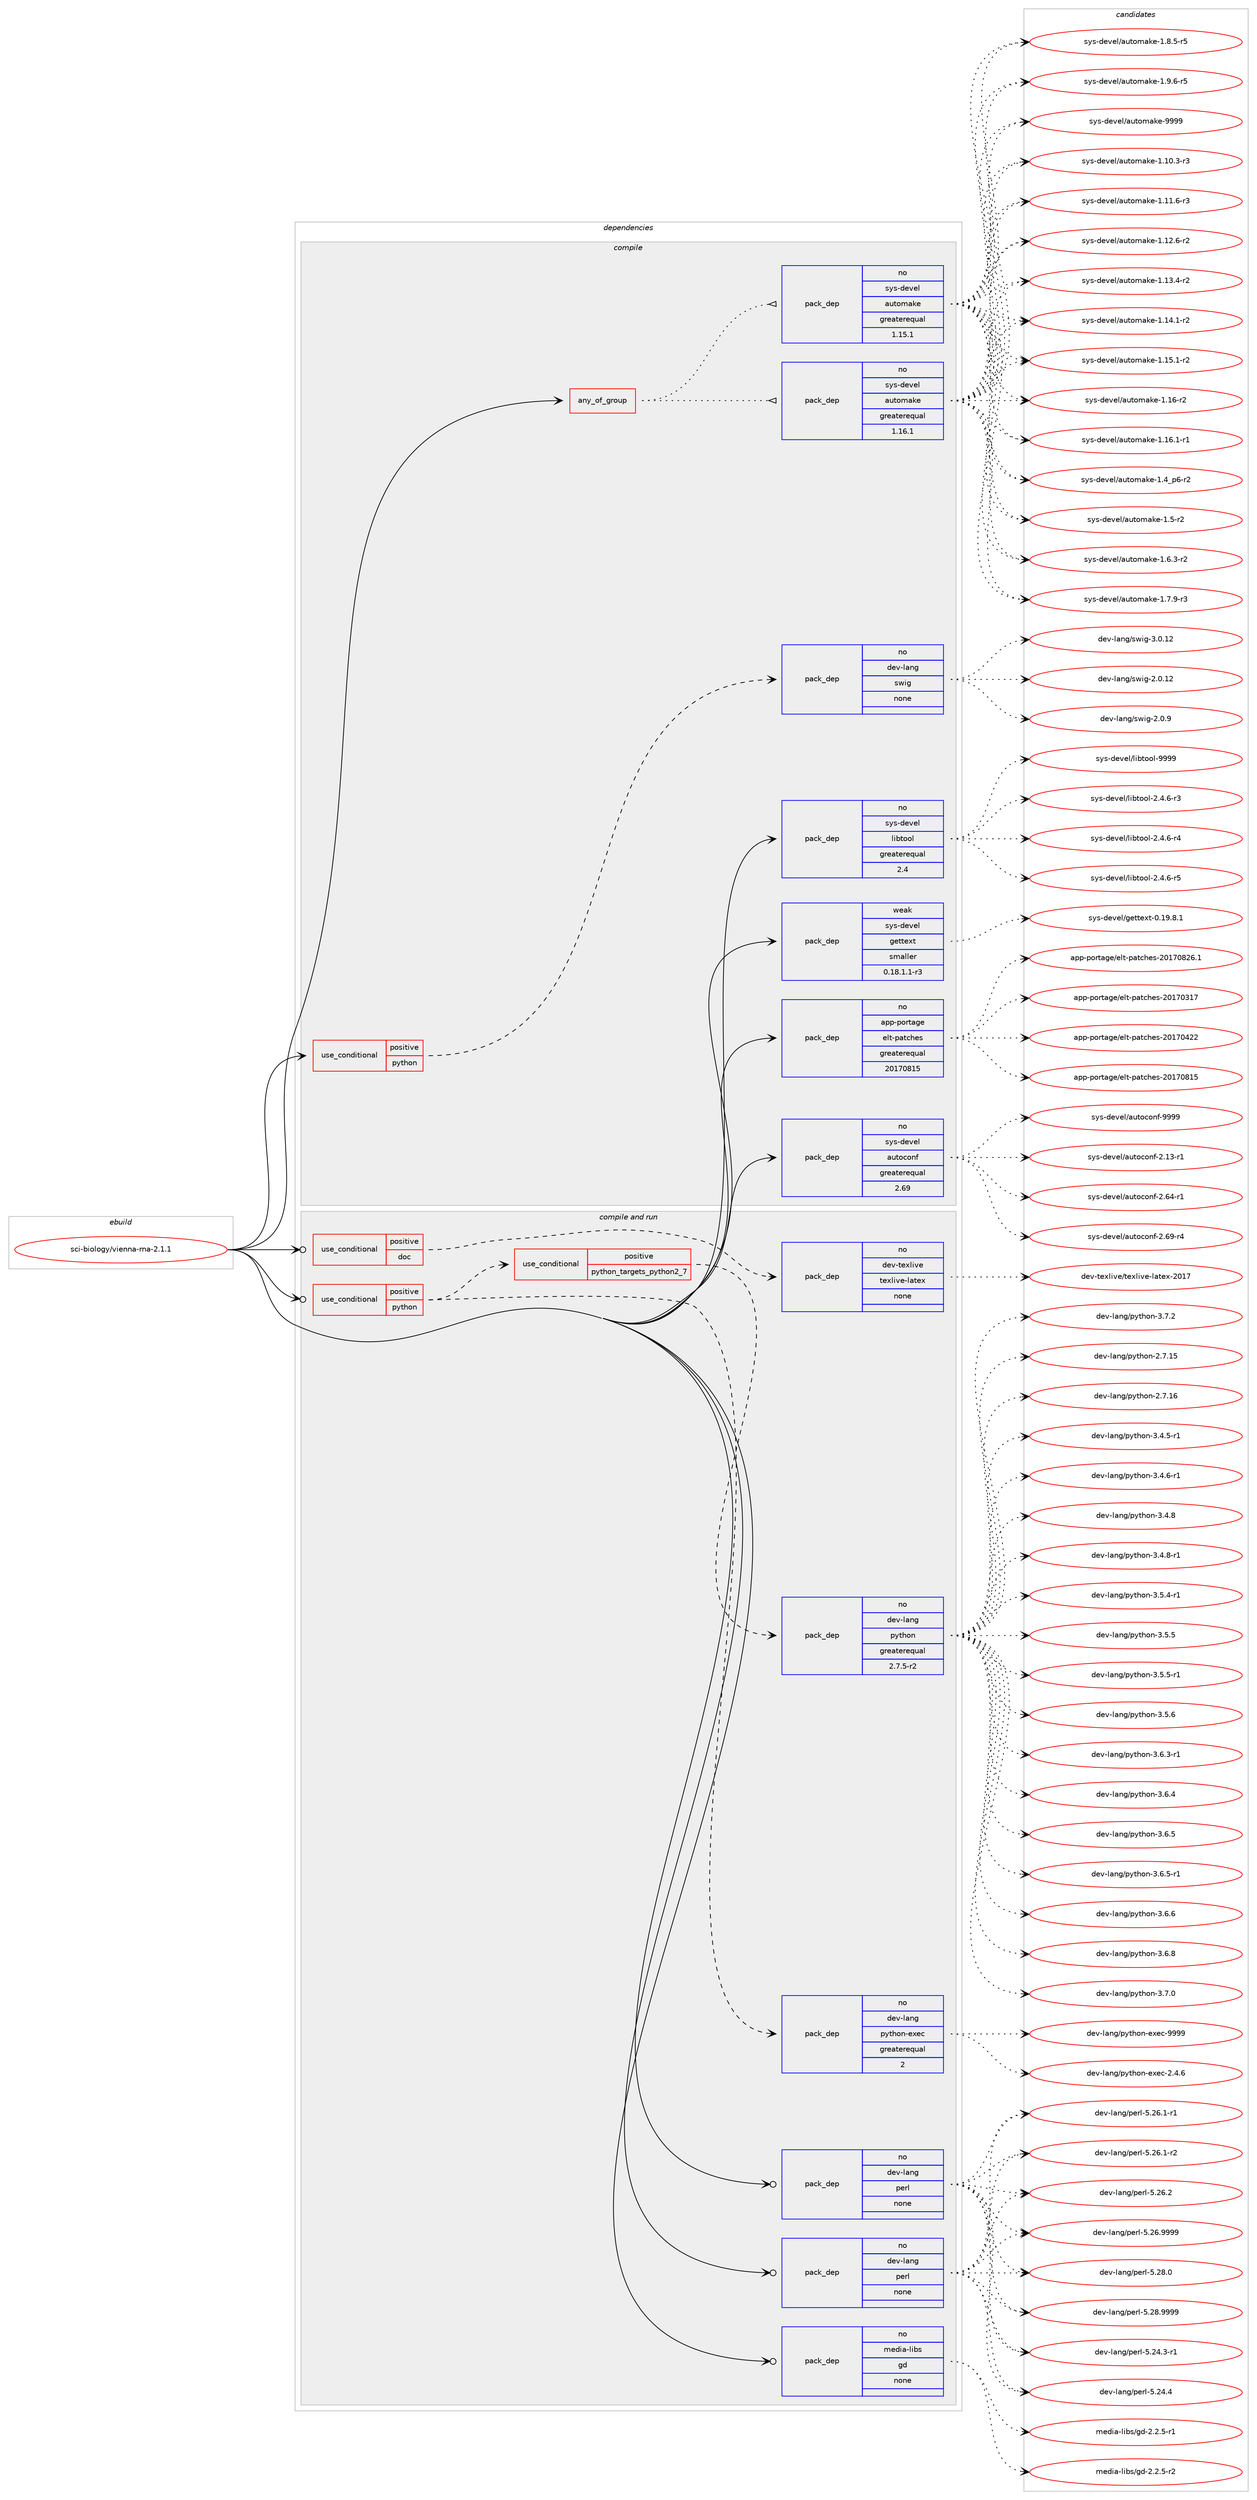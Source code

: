 digraph prolog {

# *************
# Graph options
# *************

newrank=true;
concentrate=true;
compound=true;
graph [rankdir=LR,fontname=Helvetica,fontsize=10,ranksep=1.5];#, ranksep=2.5, nodesep=0.2];
edge  [arrowhead=vee];
node  [fontname=Helvetica,fontsize=10];

# **********
# The ebuild
# **********

subgraph cluster_leftcol {
color=gray;
rank=same;
label=<<i>ebuild</i>>;
id [label="sci-biology/vienna-rna-2.1.1", color=red, width=4, href="../sci-biology/vienna-rna-2.1.1.svg"];
}

# ****************
# The dependencies
# ****************

subgraph cluster_midcol {
color=gray;
label=<<i>dependencies</i>>;
subgraph cluster_compile {
fillcolor="#eeeeee";
style=filled;
label=<<i>compile</i>>;
subgraph any26775 {
dependency1687080 [label=<<TABLE BORDER="0" CELLBORDER="1" CELLSPACING="0" CELLPADDING="4"><TR><TD CELLPADDING="10">any_of_group</TD></TR></TABLE>>, shape=none, color=red];subgraph pack1207251 {
dependency1687081 [label=<<TABLE BORDER="0" CELLBORDER="1" CELLSPACING="0" CELLPADDING="4" WIDTH="220"><TR><TD ROWSPAN="6" CELLPADDING="30">pack_dep</TD></TR><TR><TD WIDTH="110">no</TD></TR><TR><TD>sys-devel</TD></TR><TR><TD>automake</TD></TR><TR><TD>greaterequal</TD></TR><TR><TD>1.16.1</TD></TR></TABLE>>, shape=none, color=blue];
}
dependency1687080:e -> dependency1687081:w [weight=20,style="dotted",arrowhead="oinv"];
subgraph pack1207252 {
dependency1687082 [label=<<TABLE BORDER="0" CELLBORDER="1" CELLSPACING="0" CELLPADDING="4" WIDTH="220"><TR><TD ROWSPAN="6" CELLPADDING="30">pack_dep</TD></TR><TR><TD WIDTH="110">no</TD></TR><TR><TD>sys-devel</TD></TR><TR><TD>automake</TD></TR><TR><TD>greaterequal</TD></TR><TR><TD>1.15.1</TD></TR></TABLE>>, shape=none, color=blue];
}
dependency1687080:e -> dependency1687082:w [weight=20,style="dotted",arrowhead="oinv"];
}
id:e -> dependency1687080:w [weight=20,style="solid",arrowhead="vee"];
subgraph cond452206 {
dependency1687083 [label=<<TABLE BORDER="0" CELLBORDER="1" CELLSPACING="0" CELLPADDING="4"><TR><TD ROWSPAN="3" CELLPADDING="10">use_conditional</TD></TR><TR><TD>positive</TD></TR><TR><TD>python</TD></TR></TABLE>>, shape=none, color=red];
subgraph pack1207253 {
dependency1687084 [label=<<TABLE BORDER="0" CELLBORDER="1" CELLSPACING="0" CELLPADDING="4" WIDTH="220"><TR><TD ROWSPAN="6" CELLPADDING="30">pack_dep</TD></TR><TR><TD WIDTH="110">no</TD></TR><TR><TD>dev-lang</TD></TR><TR><TD>swig</TD></TR><TR><TD>none</TD></TR><TR><TD></TD></TR></TABLE>>, shape=none, color=blue];
}
dependency1687083:e -> dependency1687084:w [weight=20,style="dashed",arrowhead="vee"];
}
id:e -> dependency1687083:w [weight=20,style="solid",arrowhead="vee"];
subgraph pack1207254 {
dependency1687085 [label=<<TABLE BORDER="0" CELLBORDER="1" CELLSPACING="0" CELLPADDING="4" WIDTH="220"><TR><TD ROWSPAN="6" CELLPADDING="30">pack_dep</TD></TR><TR><TD WIDTH="110">no</TD></TR><TR><TD>app-portage</TD></TR><TR><TD>elt-patches</TD></TR><TR><TD>greaterequal</TD></TR><TR><TD>20170815</TD></TR></TABLE>>, shape=none, color=blue];
}
id:e -> dependency1687085:w [weight=20,style="solid",arrowhead="vee"];
subgraph pack1207255 {
dependency1687086 [label=<<TABLE BORDER="0" CELLBORDER="1" CELLSPACING="0" CELLPADDING="4" WIDTH="220"><TR><TD ROWSPAN="6" CELLPADDING="30">pack_dep</TD></TR><TR><TD WIDTH="110">no</TD></TR><TR><TD>sys-devel</TD></TR><TR><TD>autoconf</TD></TR><TR><TD>greaterequal</TD></TR><TR><TD>2.69</TD></TR></TABLE>>, shape=none, color=blue];
}
id:e -> dependency1687086:w [weight=20,style="solid",arrowhead="vee"];
subgraph pack1207256 {
dependency1687087 [label=<<TABLE BORDER="0" CELLBORDER="1" CELLSPACING="0" CELLPADDING="4" WIDTH="220"><TR><TD ROWSPAN="6" CELLPADDING="30">pack_dep</TD></TR><TR><TD WIDTH="110">no</TD></TR><TR><TD>sys-devel</TD></TR><TR><TD>libtool</TD></TR><TR><TD>greaterequal</TD></TR><TR><TD>2.4</TD></TR></TABLE>>, shape=none, color=blue];
}
id:e -> dependency1687087:w [weight=20,style="solid",arrowhead="vee"];
subgraph pack1207257 {
dependency1687088 [label=<<TABLE BORDER="0" CELLBORDER="1" CELLSPACING="0" CELLPADDING="4" WIDTH="220"><TR><TD ROWSPAN="6" CELLPADDING="30">pack_dep</TD></TR><TR><TD WIDTH="110">weak</TD></TR><TR><TD>sys-devel</TD></TR><TR><TD>gettext</TD></TR><TR><TD>smaller</TD></TR><TR><TD>0.18.1.1-r3</TD></TR></TABLE>>, shape=none, color=blue];
}
id:e -> dependency1687088:w [weight=20,style="solid",arrowhead="vee"];
}
subgraph cluster_compileandrun {
fillcolor="#eeeeee";
style=filled;
label=<<i>compile and run</i>>;
subgraph cond452207 {
dependency1687089 [label=<<TABLE BORDER="0" CELLBORDER="1" CELLSPACING="0" CELLPADDING="4"><TR><TD ROWSPAN="3" CELLPADDING="10">use_conditional</TD></TR><TR><TD>positive</TD></TR><TR><TD>doc</TD></TR></TABLE>>, shape=none, color=red];
subgraph pack1207258 {
dependency1687090 [label=<<TABLE BORDER="0" CELLBORDER="1" CELLSPACING="0" CELLPADDING="4" WIDTH="220"><TR><TD ROWSPAN="6" CELLPADDING="30">pack_dep</TD></TR><TR><TD WIDTH="110">no</TD></TR><TR><TD>dev-texlive</TD></TR><TR><TD>texlive-latex</TD></TR><TR><TD>none</TD></TR><TR><TD></TD></TR></TABLE>>, shape=none, color=blue];
}
dependency1687089:e -> dependency1687090:w [weight=20,style="dashed",arrowhead="vee"];
}
id:e -> dependency1687089:w [weight=20,style="solid",arrowhead="odotvee"];
subgraph cond452208 {
dependency1687091 [label=<<TABLE BORDER="0" CELLBORDER="1" CELLSPACING="0" CELLPADDING="4"><TR><TD ROWSPAN="3" CELLPADDING="10">use_conditional</TD></TR><TR><TD>positive</TD></TR><TR><TD>python</TD></TR></TABLE>>, shape=none, color=red];
subgraph cond452209 {
dependency1687092 [label=<<TABLE BORDER="0" CELLBORDER="1" CELLSPACING="0" CELLPADDING="4"><TR><TD ROWSPAN="3" CELLPADDING="10">use_conditional</TD></TR><TR><TD>positive</TD></TR><TR><TD>python_targets_python2_7</TD></TR></TABLE>>, shape=none, color=red];
subgraph pack1207259 {
dependency1687093 [label=<<TABLE BORDER="0" CELLBORDER="1" CELLSPACING="0" CELLPADDING="4" WIDTH="220"><TR><TD ROWSPAN="6" CELLPADDING="30">pack_dep</TD></TR><TR><TD WIDTH="110">no</TD></TR><TR><TD>dev-lang</TD></TR><TR><TD>python</TD></TR><TR><TD>greaterequal</TD></TR><TR><TD>2.7.5-r2</TD></TR></TABLE>>, shape=none, color=blue];
}
dependency1687092:e -> dependency1687093:w [weight=20,style="dashed",arrowhead="vee"];
}
dependency1687091:e -> dependency1687092:w [weight=20,style="dashed",arrowhead="vee"];
subgraph pack1207260 {
dependency1687094 [label=<<TABLE BORDER="0" CELLBORDER="1" CELLSPACING="0" CELLPADDING="4" WIDTH="220"><TR><TD ROWSPAN="6" CELLPADDING="30">pack_dep</TD></TR><TR><TD WIDTH="110">no</TD></TR><TR><TD>dev-lang</TD></TR><TR><TD>python-exec</TD></TR><TR><TD>greaterequal</TD></TR><TR><TD>2</TD></TR></TABLE>>, shape=none, color=blue];
}
dependency1687091:e -> dependency1687094:w [weight=20,style="dashed",arrowhead="vee"];
}
id:e -> dependency1687091:w [weight=20,style="solid",arrowhead="odotvee"];
subgraph pack1207261 {
dependency1687095 [label=<<TABLE BORDER="0" CELLBORDER="1" CELLSPACING="0" CELLPADDING="4" WIDTH="220"><TR><TD ROWSPAN="6" CELLPADDING="30">pack_dep</TD></TR><TR><TD WIDTH="110">no</TD></TR><TR><TD>dev-lang</TD></TR><TR><TD>perl</TD></TR><TR><TD>none</TD></TR><TR><TD></TD></TR></TABLE>>, shape=none, color=blue];
}
id:e -> dependency1687095:w [weight=20,style="solid",arrowhead="odotvee"];
subgraph pack1207262 {
dependency1687096 [label=<<TABLE BORDER="0" CELLBORDER="1" CELLSPACING="0" CELLPADDING="4" WIDTH="220"><TR><TD ROWSPAN="6" CELLPADDING="30">pack_dep</TD></TR><TR><TD WIDTH="110">no</TD></TR><TR><TD>dev-lang</TD></TR><TR><TD>perl</TD></TR><TR><TD>none</TD></TR><TR><TD></TD></TR></TABLE>>, shape=none, color=blue];
}
id:e -> dependency1687096:w [weight=20,style="solid",arrowhead="odotvee"];
subgraph pack1207263 {
dependency1687097 [label=<<TABLE BORDER="0" CELLBORDER="1" CELLSPACING="0" CELLPADDING="4" WIDTH="220"><TR><TD ROWSPAN="6" CELLPADDING="30">pack_dep</TD></TR><TR><TD WIDTH="110">no</TD></TR><TR><TD>media-libs</TD></TR><TR><TD>gd</TD></TR><TR><TD>none</TD></TR><TR><TD></TD></TR></TABLE>>, shape=none, color=blue];
}
id:e -> dependency1687097:w [weight=20,style="solid",arrowhead="odotvee"];
}
subgraph cluster_run {
fillcolor="#eeeeee";
style=filled;
label=<<i>run</i>>;
}
}

# **************
# The candidates
# **************

subgraph cluster_choices {
rank=same;
color=gray;
label=<<i>candidates</i>>;

subgraph choice1207251 {
color=black;
nodesep=1;
choice11512111545100101118101108479711711611110997107101454946494846514511451 [label="sys-devel/automake-1.10.3-r3", color=red, width=4,href="../sys-devel/automake-1.10.3-r3.svg"];
choice11512111545100101118101108479711711611110997107101454946494946544511451 [label="sys-devel/automake-1.11.6-r3", color=red, width=4,href="../sys-devel/automake-1.11.6-r3.svg"];
choice11512111545100101118101108479711711611110997107101454946495046544511450 [label="sys-devel/automake-1.12.6-r2", color=red, width=4,href="../sys-devel/automake-1.12.6-r2.svg"];
choice11512111545100101118101108479711711611110997107101454946495146524511450 [label="sys-devel/automake-1.13.4-r2", color=red, width=4,href="../sys-devel/automake-1.13.4-r2.svg"];
choice11512111545100101118101108479711711611110997107101454946495246494511450 [label="sys-devel/automake-1.14.1-r2", color=red, width=4,href="../sys-devel/automake-1.14.1-r2.svg"];
choice11512111545100101118101108479711711611110997107101454946495346494511450 [label="sys-devel/automake-1.15.1-r2", color=red, width=4,href="../sys-devel/automake-1.15.1-r2.svg"];
choice1151211154510010111810110847971171161111099710710145494649544511450 [label="sys-devel/automake-1.16-r2", color=red, width=4,href="../sys-devel/automake-1.16-r2.svg"];
choice11512111545100101118101108479711711611110997107101454946495446494511449 [label="sys-devel/automake-1.16.1-r1", color=red, width=4,href="../sys-devel/automake-1.16.1-r1.svg"];
choice115121115451001011181011084797117116111109971071014549465295112544511450 [label="sys-devel/automake-1.4_p6-r2", color=red, width=4,href="../sys-devel/automake-1.4_p6-r2.svg"];
choice11512111545100101118101108479711711611110997107101454946534511450 [label="sys-devel/automake-1.5-r2", color=red, width=4,href="../sys-devel/automake-1.5-r2.svg"];
choice115121115451001011181011084797117116111109971071014549465446514511450 [label="sys-devel/automake-1.6.3-r2", color=red, width=4,href="../sys-devel/automake-1.6.3-r2.svg"];
choice115121115451001011181011084797117116111109971071014549465546574511451 [label="sys-devel/automake-1.7.9-r3", color=red, width=4,href="../sys-devel/automake-1.7.9-r3.svg"];
choice115121115451001011181011084797117116111109971071014549465646534511453 [label="sys-devel/automake-1.8.5-r5", color=red, width=4,href="../sys-devel/automake-1.8.5-r5.svg"];
choice115121115451001011181011084797117116111109971071014549465746544511453 [label="sys-devel/automake-1.9.6-r5", color=red, width=4,href="../sys-devel/automake-1.9.6-r5.svg"];
choice115121115451001011181011084797117116111109971071014557575757 [label="sys-devel/automake-9999", color=red, width=4,href="../sys-devel/automake-9999.svg"];
dependency1687081:e -> choice11512111545100101118101108479711711611110997107101454946494846514511451:w [style=dotted,weight="100"];
dependency1687081:e -> choice11512111545100101118101108479711711611110997107101454946494946544511451:w [style=dotted,weight="100"];
dependency1687081:e -> choice11512111545100101118101108479711711611110997107101454946495046544511450:w [style=dotted,weight="100"];
dependency1687081:e -> choice11512111545100101118101108479711711611110997107101454946495146524511450:w [style=dotted,weight="100"];
dependency1687081:e -> choice11512111545100101118101108479711711611110997107101454946495246494511450:w [style=dotted,weight="100"];
dependency1687081:e -> choice11512111545100101118101108479711711611110997107101454946495346494511450:w [style=dotted,weight="100"];
dependency1687081:e -> choice1151211154510010111810110847971171161111099710710145494649544511450:w [style=dotted,weight="100"];
dependency1687081:e -> choice11512111545100101118101108479711711611110997107101454946495446494511449:w [style=dotted,weight="100"];
dependency1687081:e -> choice115121115451001011181011084797117116111109971071014549465295112544511450:w [style=dotted,weight="100"];
dependency1687081:e -> choice11512111545100101118101108479711711611110997107101454946534511450:w [style=dotted,weight="100"];
dependency1687081:e -> choice115121115451001011181011084797117116111109971071014549465446514511450:w [style=dotted,weight="100"];
dependency1687081:e -> choice115121115451001011181011084797117116111109971071014549465546574511451:w [style=dotted,weight="100"];
dependency1687081:e -> choice115121115451001011181011084797117116111109971071014549465646534511453:w [style=dotted,weight="100"];
dependency1687081:e -> choice115121115451001011181011084797117116111109971071014549465746544511453:w [style=dotted,weight="100"];
dependency1687081:e -> choice115121115451001011181011084797117116111109971071014557575757:w [style=dotted,weight="100"];
}
subgraph choice1207252 {
color=black;
nodesep=1;
choice11512111545100101118101108479711711611110997107101454946494846514511451 [label="sys-devel/automake-1.10.3-r3", color=red, width=4,href="../sys-devel/automake-1.10.3-r3.svg"];
choice11512111545100101118101108479711711611110997107101454946494946544511451 [label="sys-devel/automake-1.11.6-r3", color=red, width=4,href="../sys-devel/automake-1.11.6-r3.svg"];
choice11512111545100101118101108479711711611110997107101454946495046544511450 [label="sys-devel/automake-1.12.6-r2", color=red, width=4,href="../sys-devel/automake-1.12.6-r2.svg"];
choice11512111545100101118101108479711711611110997107101454946495146524511450 [label="sys-devel/automake-1.13.4-r2", color=red, width=4,href="../sys-devel/automake-1.13.4-r2.svg"];
choice11512111545100101118101108479711711611110997107101454946495246494511450 [label="sys-devel/automake-1.14.1-r2", color=red, width=4,href="../sys-devel/automake-1.14.1-r2.svg"];
choice11512111545100101118101108479711711611110997107101454946495346494511450 [label="sys-devel/automake-1.15.1-r2", color=red, width=4,href="../sys-devel/automake-1.15.1-r2.svg"];
choice1151211154510010111810110847971171161111099710710145494649544511450 [label="sys-devel/automake-1.16-r2", color=red, width=4,href="../sys-devel/automake-1.16-r2.svg"];
choice11512111545100101118101108479711711611110997107101454946495446494511449 [label="sys-devel/automake-1.16.1-r1", color=red, width=4,href="../sys-devel/automake-1.16.1-r1.svg"];
choice115121115451001011181011084797117116111109971071014549465295112544511450 [label="sys-devel/automake-1.4_p6-r2", color=red, width=4,href="../sys-devel/automake-1.4_p6-r2.svg"];
choice11512111545100101118101108479711711611110997107101454946534511450 [label="sys-devel/automake-1.5-r2", color=red, width=4,href="../sys-devel/automake-1.5-r2.svg"];
choice115121115451001011181011084797117116111109971071014549465446514511450 [label="sys-devel/automake-1.6.3-r2", color=red, width=4,href="../sys-devel/automake-1.6.3-r2.svg"];
choice115121115451001011181011084797117116111109971071014549465546574511451 [label="sys-devel/automake-1.7.9-r3", color=red, width=4,href="../sys-devel/automake-1.7.9-r3.svg"];
choice115121115451001011181011084797117116111109971071014549465646534511453 [label="sys-devel/automake-1.8.5-r5", color=red, width=4,href="../sys-devel/automake-1.8.5-r5.svg"];
choice115121115451001011181011084797117116111109971071014549465746544511453 [label="sys-devel/automake-1.9.6-r5", color=red, width=4,href="../sys-devel/automake-1.9.6-r5.svg"];
choice115121115451001011181011084797117116111109971071014557575757 [label="sys-devel/automake-9999", color=red, width=4,href="../sys-devel/automake-9999.svg"];
dependency1687082:e -> choice11512111545100101118101108479711711611110997107101454946494846514511451:w [style=dotted,weight="100"];
dependency1687082:e -> choice11512111545100101118101108479711711611110997107101454946494946544511451:w [style=dotted,weight="100"];
dependency1687082:e -> choice11512111545100101118101108479711711611110997107101454946495046544511450:w [style=dotted,weight="100"];
dependency1687082:e -> choice11512111545100101118101108479711711611110997107101454946495146524511450:w [style=dotted,weight="100"];
dependency1687082:e -> choice11512111545100101118101108479711711611110997107101454946495246494511450:w [style=dotted,weight="100"];
dependency1687082:e -> choice11512111545100101118101108479711711611110997107101454946495346494511450:w [style=dotted,weight="100"];
dependency1687082:e -> choice1151211154510010111810110847971171161111099710710145494649544511450:w [style=dotted,weight="100"];
dependency1687082:e -> choice11512111545100101118101108479711711611110997107101454946495446494511449:w [style=dotted,weight="100"];
dependency1687082:e -> choice115121115451001011181011084797117116111109971071014549465295112544511450:w [style=dotted,weight="100"];
dependency1687082:e -> choice11512111545100101118101108479711711611110997107101454946534511450:w [style=dotted,weight="100"];
dependency1687082:e -> choice115121115451001011181011084797117116111109971071014549465446514511450:w [style=dotted,weight="100"];
dependency1687082:e -> choice115121115451001011181011084797117116111109971071014549465546574511451:w [style=dotted,weight="100"];
dependency1687082:e -> choice115121115451001011181011084797117116111109971071014549465646534511453:w [style=dotted,weight="100"];
dependency1687082:e -> choice115121115451001011181011084797117116111109971071014549465746544511453:w [style=dotted,weight="100"];
dependency1687082:e -> choice115121115451001011181011084797117116111109971071014557575757:w [style=dotted,weight="100"];
}
subgraph choice1207253 {
color=black;
nodesep=1;
choice10010111845108971101034711511910510345504648464950 [label="dev-lang/swig-2.0.12", color=red, width=4,href="../dev-lang/swig-2.0.12.svg"];
choice100101118451089711010347115119105103455046484657 [label="dev-lang/swig-2.0.9", color=red, width=4,href="../dev-lang/swig-2.0.9.svg"];
choice10010111845108971101034711511910510345514648464950 [label="dev-lang/swig-3.0.12", color=red, width=4,href="../dev-lang/swig-3.0.12.svg"];
dependency1687084:e -> choice10010111845108971101034711511910510345504648464950:w [style=dotted,weight="100"];
dependency1687084:e -> choice100101118451089711010347115119105103455046484657:w [style=dotted,weight="100"];
dependency1687084:e -> choice10010111845108971101034711511910510345514648464950:w [style=dotted,weight="100"];
}
subgraph choice1207254 {
color=black;
nodesep=1;
choice97112112451121111141169710310147101108116451129711699104101115455048495548514955 [label="app-portage/elt-patches-20170317", color=red, width=4,href="../app-portage/elt-patches-20170317.svg"];
choice97112112451121111141169710310147101108116451129711699104101115455048495548525050 [label="app-portage/elt-patches-20170422", color=red, width=4,href="../app-portage/elt-patches-20170422.svg"];
choice97112112451121111141169710310147101108116451129711699104101115455048495548564953 [label="app-portage/elt-patches-20170815", color=red, width=4,href="../app-portage/elt-patches-20170815.svg"];
choice971121124511211111411697103101471011081164511297116991041011154550484955485650544649 [label="app-portage/elt-patches-20170826.1", color=red, width=4,href="../app-portage/elt-patches-20170826.1.svg"];
dependency1687085:e -> choice97112112451121111141169710310147101108116451129711699104101115455048495548514955:w [style=dotted,weight="100"];
dependency1687085:e -> choice97112112451121111141169710310147101108116451129711699104101115455048495548525050:w [style=dotted,weight="100"];
dependency1687085:e -> choice97112112451121111141169710310147101108116451129711699104101115455048495548564953:w [style=dotted,weight="100"];
dependency1687085:e -> choice971121124511211111411697103101471011081164511297116991041011154550484955485650544649:w [style=dotted,weight="100"];
}
subgraph choice1207255 {
color=black;
nodesep=1;
choice1151211154510010111810110847971171161119911111010245504649514511449 [label="sys-devel/autoconf-2.13-r1", color=red, width=4,href="../sys-devel/autoconf-2.13-r1.svg"];
choice1151211154510010111810110847971171161119911111010245504654524511449 [label="sys-devel/autoconf-2.64-r1", color=red, width=4,href="../sys-devel/autoconf-2.64-r1.svg"];
choice1151211154510010111810110847971171161119911111010245504654574511452 [label="sys-devel/autoconf-2.69-r4", color=red, width=4,href="../sys-devel/autoconf-2.69-r4.svg"];
choice115121115451001011181011084797117116111991111101024557575757 [label="sys-devel/autoconf-9999", color=red, width=4,href="../sys-devel/autoconf-9999.svg"];
dependency1687086:e -> choice1151211154510010111810110847971171161119911111010245504649514511449:w [style=dotted,weight="100"];
dependency1687086:e -> choice1151211154510010111810110847971171161119911111010245504654524511449:w [style=dotted,weight="100"];
dependency1687086:e -> choice1151211154510010111810110847971171161119911111010245504654574511452:w [style=dotted,weight="100"];
dependency1687086:e -> choice115121115451001011181011084797117116111991111101024557575757:w [style=dotted,weight="100"];
}
subgraph choice1207256 {
color=black;
nodesep=1;
choice1151211154510010111810110847108105981161111111084550465246544511451 [label="sys-devel/libtool-2.4.6-r3", color=red, width=4,href="../sys-devel/libtool-2.4.6-r3.svg"];
choice1151211154510010111810110847108105981161111111084550465246544511452 [label="sys-devel/libtool-2.4.6-r4", color=red, width=4,href="../sys-devel/libtool-2.4.6-r4.svg"];
choice1151211154510010111810110847108105981161111111084550465246544511453 [label="sys-devel/libtool-2.4.6-r5", color=red, width=4,href="../sys-devel/libtool-2.4.6-r5.svg"];
choice1151211154510010111810110847108105981161111111084557575757 [label="sys-devel/libtool-9999", color=red, width=4,href="../sys-devel/libtool-9999.svg"];
dependency1687087:e -> choice1151211154510010111810110847108105981161111111084550465246544511451:w [style=dotted,weight="100"];
dependency1687087:e -> choice1151211154510010111810110847108105981161111111084550465246544511452:w [style=dotted,weight="100"];
dependency1687087:e -> choice1151211154510010111810110847108105981161111111084550465246544511453:w [style=dotted,weight="100"];
dependency1687087:e -> choice1151211154510010111810110847108105981161111111084557575757:w [style=dotted,weight="100"];
}
subgraph choice1207257 {
color=black;
nodesep=1;
choice1151211154510010111810110847103101116116101120116454846495746564649 [label="sys-devel/gettext-0.19.8.1", color=red, width=4,href="../sys-devel/gettext-0.19.8.1.svg"];
dependency1687088:e -> choice1151211154510010111810110847103101116116101120116454846495746564649:w [style=dotted,weight="100"];
}
subgraph choice1207258 {
color=black;
nodesep=1;
choice100101118451161011201081051181014711610112010810511810145108971161011204550484955 [label="dev-texlive/texlive-latex-2017", color=red, width=4,href="../dev-texlive/texlive-latex-2017.svg"];
dependency1687090:e -> choice100101118451161011201081051181014711610112010810511810145108971161011204550484955:w [style=dotted,weight="100"];
}
subgraph choice1207259 {
color=black;
nodesep=1;
choice10010111845108971101034711212111610411111045504655464953 [label="dev-lang/python-2.7.15", color=red, width=4,href="../dev-lang/python-2.7.15.svg"];
choice10010111845108971101034711212111610411111045504655464954 [label="dev-lang/python-2.7.16", color=red, width=4,href="../dev-lang/python-2.7.16.svg"];
choice1001011184510897110103471121211161041111104551465246534511449 [label="dev-lang/python-3.4.5-r1", color=red, width=4,href="../dev-lang/python-3.4.5-r1.svg"];
choice1001011184510897110103471121211161041111104551465246544511449 [label="dev-lang/python-3.4.6-r1", color=red, width=4,href="../dev-lang/python-3.4.6-r1.svg"];
choice100101118451089711010347112121116104111110455146524656 [label="dev-lang/python-3.4.8", color=red, width=4,href="../dev-lang/python-3.4.8.svg"];
choice1001011184510897110103471121211161041111104551465246564511449 [label="dev-lang/python-3.4.8-r1", color=red, width=4,href="../dev-lang/python-3.4.8-r1.svg"];
choice1001011184510897110103471121211161041111104551465346524511449 [label="dev-lang/python-3.5.4-r1", color=red, width=4,href="../dev-lang/python-3.5.4-r1.svg"];
choice100101118451089711010347112121116104111110455146534653 [label="dev-lang/python-3.5.5", color=red, width=4,href="../dev-lang/python-3.5.5.svg"];
choice1001011184510897110103471121211161041111104551465346534511449 [label="dev-lang/python-3.5.5-r1", color=red, width=4,href="../dev-lang/python-3.5.5-r1.svg"];
choice100101118451089711010347112121116104111110455146534654 [label="dev-lang/python-3.5.6", color=red, width=4,href="../dev-lang/python-3.5.6.svg"];
choice1001011184510897110103471121211161041111104551465446514511449 [label="dev-lang/python-3.6.3-r1", color=red, width=4,href="../dev-lang/python-3.6.3-r1.svg"];
choice100101118451089711010347112121116104111110455146544652 [label="dev-lang/python-3.6.4", color=red, width=4,href="../dev-lang/python-3.6.4.svg"];
choice100101118451089711010347112121116104111110455146544653 [label="dev-lang/python-3.6.5", color=red, width=4,href="../dev-lang/python-3.6.5.svg"];
choice1001011184510897110103471121211161041111104551465446534511449 [label="dev-lang/python-3.6.5-r1", color=red, width=4,href="../dev-lang/python-3.6.5-r1.svg"];
choice100101118451089711010347112121116104111110455146544654 [label="dev-lang/python-3.6.6", color=red, width=4,href="../dev-lang/python-3.6.6.svg"];
choice100101118451089711010347112121116104111110455146544656 [label="dev-lang/python-3.6.8", color=red, width=4,href="../dev-lang/python-3.6.8.svg"];
choice100101118451089711010347112121116104111110455146554648 [label="dev-lang/python-3.7.0", color=red, width=4,href="../dev-lang/python-3.7.0.svg"];
choice100101118451089711010347112121116104111110455146554650 [label="dev-lang/python-3.7.2", color=red, width=4,href="../dev-lang/python-3.7.2.svg"];
dependency1687093:e -> choice10010111845108971101034711212111610411111045504655464953:w [style=dotted,weight="100"];
dependency1687093:e -> choice10010111845108971101034711212111610411111045504655464954:w [style=dotted,weight="100"];
dependency1687093:e -> choice1001011184510897110103471121211161041111104551465246534511449:w [style=dotted,weight="100"];
dependency1687093:e -> choice1001011184510897110103471121211161041111104551465246544511449:w [style=dotted,weight="100"];
dependency1687093:e -> choice100101118451089711010347112121116104111110455146524656:w [style=dotted,weight="100"];
dependency1687093:e -> choice1001011184510897110103471121211161041111104551465246564511449:w [style=dotted,weight="100"];
dependency1687093:e -> choice1001011184510897110103471121211161041111104551465346524511449:w [style=dotted,weight="100"];
dependency1687093:e -> choice100101118451089711010347112121116104111110455146534653:w [style=dotted,weight="100"];
dependency1687093:e -> choice1001011184510897110103471121211161041111104551465346534511449:w [style=dotted,weight="100"];
dependency1687093:e -> choice100101118451089711010347112121116104111110455146534654:w [style=dotted,weight="100"];
dependency1687093:e -> choice1001011184510897110103471121211161041111104551465446514511449:w [style=dotted,weight="100"];
dependency1687093:e -> choice100101118451089711010347112121116104111110455146544652:w [style=dotted,weight="100"];
dependency1687093:e -> choice100101118451089711010347112121116104111110455146544653:w [style=dotted,weight="100"];
dependency1687093:e -> choice1001011184510897110103471121211161041111104551465446534511449:w [style=dotted,weight="100"];
dependency1687093:e -> choice100101118451089711010347112121116104111110455146544654:w [style=dotted,weight="100"];
dependency1687093:e -> choice100101118451089711010347112121116104111110455146544656:w [style=dotted,weight="100"];
dependency1687093:e -> choice100101118451089711010347112121116104111110455146554648:w [style=dotted,weight="100"];
dependency1687093:e -> choice100101118451089711010347112121116104111110455146554650:w [style=dotted,weight="100"];
}
subgraph choice1207260 {
color=black;
nodesep=1;
choice1001011184510897110103471121211161041111104510112010199455046524654 [label="dev-lang/python-exec-2.4.6", color=red, width=4,href="../dev-lang/python-exec-2.4.6.svg"];
choice10010111845108971101034711212111610411111045101120101994557575757 [label="dev-lang/python-exec-9999", color=red, width=4,href="../dev-lang/python-exec-9999.svg"];
dependency1687094:e -> choice1001011184510897110103471121211161041111104510112010199455046524654:w [style=dotted,weight="100"];
dependency1687094:e -> choice10010111845108971101034711212111610411111045101120101994557575757:w [style=dotted,weight="100"];
}
subgraph choice1207261 {
color=black;
nodesep=1;
choice100101118451089711010347112101114108455346505246514511449 [label="dev-lang/perl-5.24.3-r1", color=red, width=4,href="../dev-lang/perl-5.24.3-r1.svg"];
choice10010111845108971101034711210111410845534650524652 [label="dev-lang/perl-5.24.4", color=red, width=4,href="../dev-lang/perl-5.24.4.svg"];
choice100101118451089711010347112101114108455346505446494511449 [label="dev-lang/perl-5.26.1-r1", color=red, width=4,href="../dev-lang/perl-5.26.1-r1.svg"];
choice100101118451089711010347112101114108455346505446494511450 [label="dev-lang/perl-5.26.1-r2", color=red, width=4,href="../dev-lang/perl-5.26.1-r2.svg"];
choice10010111845108971101034711210111410845534650544650 [label="dev-lang/perl-5.26.2", color=red, width=4,href="../dev-lang/perl-5.26.2.svg"];
choice10010111845108971101034711210111410845534650544657575757 [label="dev-lang/perl-5.26.9999", color=red, width=4,href="../dev-lang/perl-5.26.9999.svg"];
choice10010111845108971101034711210111410845534650564648 [label="dev-lang/perl-5.28.0", color=red, width=4,href="../dev-lang/perl-5.28.0.svg"];
choice10010111845108971101034711210111410845534650564657575757 [label="dev-lang/perl-5.28.9999", color=red, width=4,href="../dev-lang/perl-5.28.9999.svg"];
dependency1687095:e -> choice100101118451089711010347112101114108455346505246514511449:w [style=dotted,weight="100"];
dependency1687095:e -> choice10010111845108971101034711210111410845534650524652:w [style=dotted,weight="100"];
dependency1687095:e -> choice100101118451089711010347112101114108455346505446494511449:w [style=dotted,weight="100"];
dependency1687095:e -> choice100101118451089711010347112101114108455346505446494511450:w [style=dotted,weight="100"];
dependency1687095:e -> choice10010111845108971101034711210111410845534650544650:w [style=dotted,weight="100"];
dependency1687095:e -> choice10010111845108971101034711210111410845534650544657575757:w [style=dotted,weight="100"];
dependency1687095:e -> choice10010111845108971101034711210111410845534650564648:w [style=dotted,weight="100"];
dependency1687095:e -> choice10010111845108971101034711210111410845534650564657575757:w [style=dotted,weight="100"];
}
subgraph choice1207262 {
color=black;
nodesep=1;
choice100101118451089711010347112101114108455346505246514511449 [label="dev-lang/perl-5.24.3-r1", color=red, width=4,href="../dev-lang/perl-5.24.3-r1.svg"];
choice10010111845108971101034711210111410845534650524652 [label="dev-lang/perl-5.24.4", color=red, width=4,href="../dev-lang/perl-5.24.4.svg"];
choice100101118451089711010347112101114108455346505446494511449 [label="dev-lang/perl-5.26.1-r1", color=red, width=4,href="../dev-lang/perl-5.26.1-r1.svg"];
choice100101118451089711010347112101114108455346505446494511450 [label="dev-lang/perl-5.26.1-r2", color=red, width=4,href="../dev-lang/perl-5.26.1-r2.svg"];
choice10010111845108971101034711210111410845534650544650 [label="dev-lang/perl-5.26.2", color=red, width=4,href="../dev-lang/perl-5.26.2.svg"];
choice10010111845108971101034711210111410845534650544657575757 [label="dev-lang/perl-5.26.9999", color=red, width=4,href="../dev-lang/perl-5.26.9999.svg"];
choice10010111845108971101034711210111410845534650564648 [label="dev-lang/perl-5.28.0", color=red, width=4,href="../dev-lang/perl-5.28.0.svg"];
choice10010111845108971101034711210111410845534650564657575757 [label="dev-lang/perl-5.28.9999", color=red, width=4,href="../dev-lang/perl-5.28.9999.svg"];
dependency1687096:e -> choice100101118451089711010347112101114108455346505246514511449:w [style=dotted,weight="100"];
dependency1687096:e -> choice10010111845108971101034711210111410845534650524652:w [style=dotted,weight="100"];
dependency1687096:e -> choice100101118451089711010347112101114108455346505446494511449:w [style=dotted,weight="100"];
dependency1687096:e -> choice100101118451089711010347112101114108455346505446494511450:w [style=dotted,weight="100"];
dependency1687096:e -> choice10010111845108971101034711210111410845534650544650:w [style=dotted,weight="100"];
dependency1687096:e -> choice10010111845108971101034711210111410845534650544657575757:w [style=dotted,weight="100"];
dependency1687096:e -> choice10010111845108971101034711210111410845534650564648:w [style=dotted,weight="100"];
dependency1687096:e -> choice10010111845108971101034711210111410845534650564657575757:w [style=dotted,weight="100"];
}
subgraph choice1207263 {
color=black;
nodesep=1;
choice109101100105974510810598115471031004550465046534511449 [label="media-libs/gd-2.2.5-r1", color=red, width=4,href="../media-libs/gd-2.2.5-r1.svg"];
choice109101100105974510810598115471031004550465046534511450 [label="media-libs/gd-2.2.5-r2", color=red, width=4,href="../media-libs/gd-2.2.5-r2.svg"];
dependency1687097:e -> choice109101100105974510810598115471031004550465046534511449:w [style=dotted,weight="100"];
dependency1687097:e -> choice109101100105974510810598115471031004550465046534511450:w [style=dotted,weight="100"];
}
}

}
